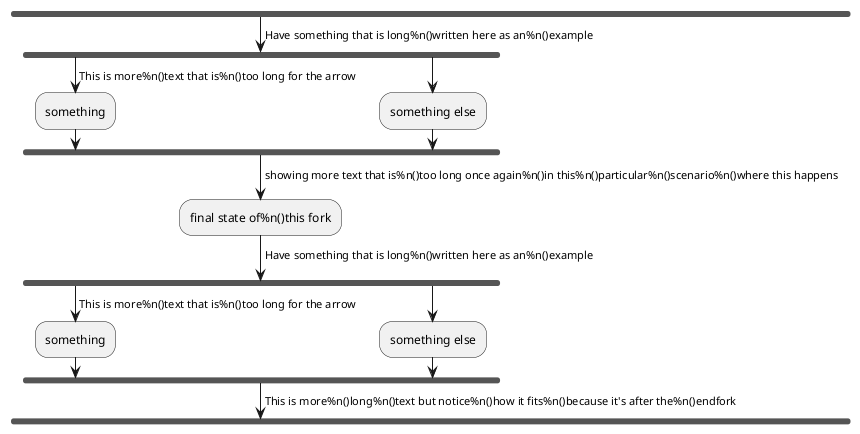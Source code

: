 {
  "sha1": "350u9gww77heoenqj4ig5vi24zp3cut",
  "insertion": {
    "when": "2024-05-30T20:48:20.182Z",
    "url": "https://forum.plantuml.net/11344/no-text-spacing-with-fork-activity-diagram",
    "user": "plantuml@gmail.com"
  }
}
@startuml
fork
-> Have something that is long%n()written here as an%n()example;
fork
-> This is more%n()text that is%n()too long for the arrow;
:something;
fork again
:something else;
endfork
-> showing more text that is%n()too long once again%n()in this%n()particular%n()scenario%n()where this happens;
:final state of%n()this fork;
-> Have something that is long%n()written here as an%n()example;
fork
-> This is more%n()text that is%n()too long for the arrow;
:something;
fork again
:something else;
endfork
-> This is more%n()long%n()text but notice%n()how it fits%n()because it's after the%n()endfork;
endfork
@enduml
